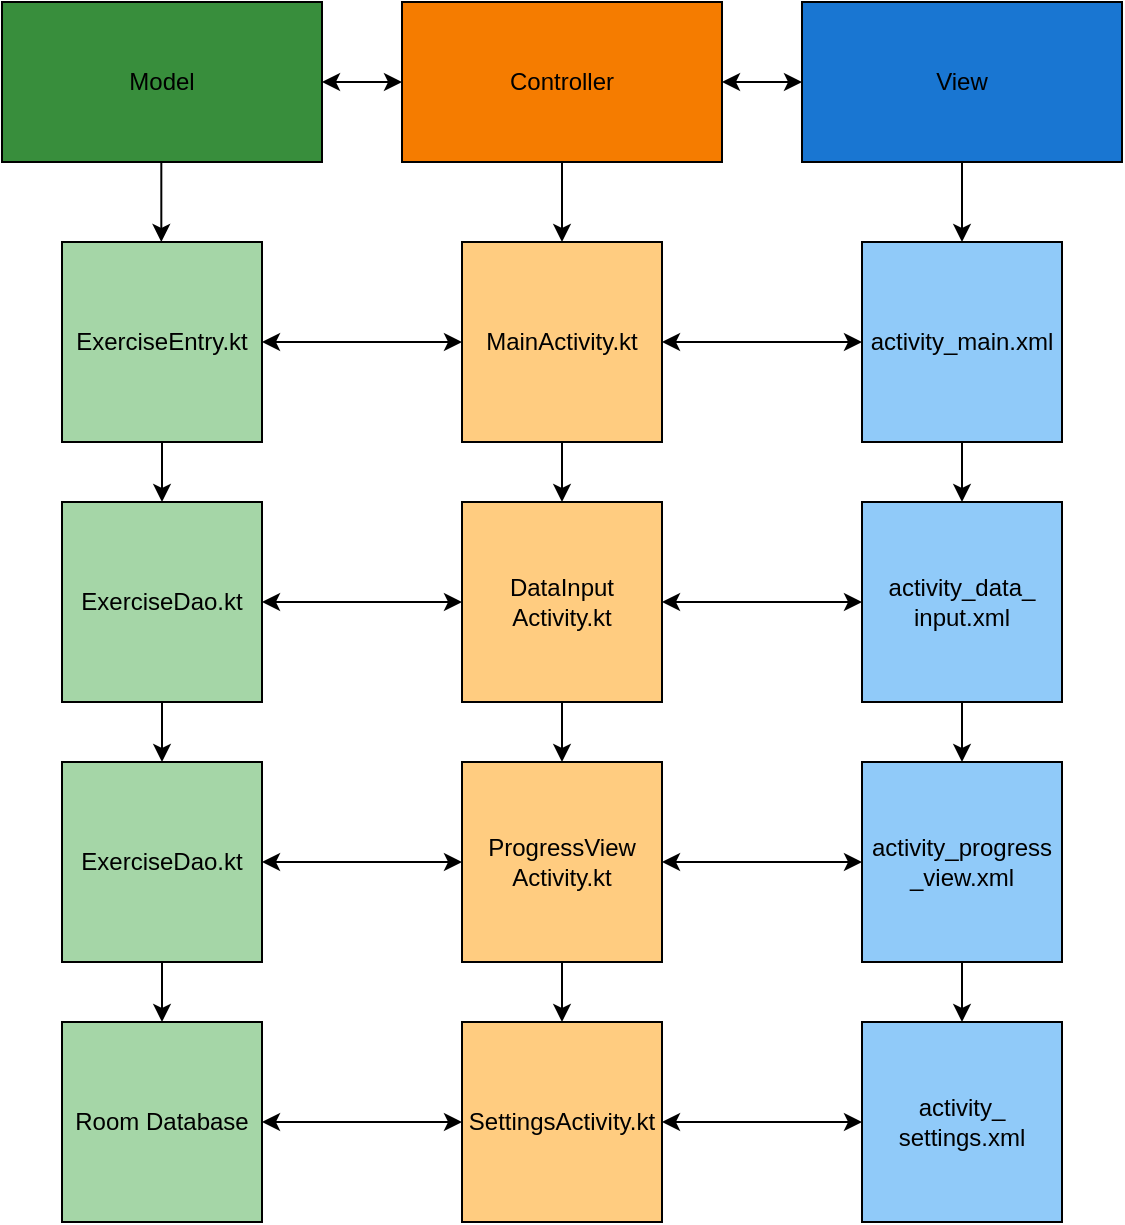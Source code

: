 <mxfile version="28.0.6">
  <diagram name="Page-1" id="APuEniZk1jiS2VduVCoG">
    <mxGraphModel dx="1425" dy="766" grid="1" gridSize="10" guides="1" tooltips="1" connect="1" arrows="1" fold="1" page="1" pageScale="1" pageWidth="850" pageHeight="1100" math="0" shadow="0">
      <root>
        <mxCell id="0" />
        <mxCell id="1" parent="0" />
        <mxCell id="TVGGW7-JHqkgEBfkJVd3-2" value="Model" style="rounded=0;whiteSpace=wrap;html=1;fillColor=light-dark(#388E3C,#388E3C);" vertex="1" parent="1">
          <mxGeometry x="160" y="400" width="160" height="80" as="geometry" />
        </mxCell>
        <mxCell id="TVGGW7-JHqkgEBfkJVd3-69" value="" style="edgeStyle=orthogonalEdgeStyle;rounded=0;orthogonalLoop=1;jettySize=auto;html=1;" edge="1" parent="1" source="TVGGW7-JHqkgEBfkJVd3-3" target="TVGGW7-JHqkgEBfkJVd3-63">
          <mxGeometry relative="1" as="geometry" />
        </mxCell>
        <mxCell id="TVGGW7-JHqkgEBfkJVd3-3" value="View" style="rounded=0;whiteSpace=wrap;html=1;fillColor=light-dark(#1976D2,#1976D2);" vertex="1" parent="1">
          <mxGeometry x="560" y="400" width="160" height="80" as="geometry" />
        </mxCell>
        <mxCell id="TVGGW7-JHqkgEBfkJVd3-77" value="" style="edgeStyle=orthogonalEdgeStyle;rounded=0;orthogonalLoop=1;jettySize=auto;html=1;" edge="1" parent="1" source="TVGGW7-JHqkgEBfkJVd3-4" target="TVGGW7-JHqkgEBfkJVd3-71">
          <mxGeometry relative="1" as="geometry" />
        </mxCell>
        <mxCell id="TVGGW7-JHqkgEBfkJVd3-4" value="Controller" style="rounded=0;whiteSpace=wrap;html=1;fillColor=light-dark(#F57C00,#F57C00);" vertex="1" parent="1">
          <mxGeometry x="360" y="400" width="160" height="80" as="geometry" />
        </mxCell>
        <mxCell id="TVGGW7-JHqkgEBfkJVd3-56" value="" style="edgeStyle=orthogonalEdgeStyle;rounded=0;orthogonalLoop=1;jettySize=auto;html=1;" edge="1" parent="1" source="TVGGW7-JHqkgEBfkJVd3-41" target="TVGGW7-JHqkgEBfkJVd3-46">
          <mxGeometry relative="1" as="geometry" />
        </mxCell>
        <mxCell id="TVGGW7-JHqkgEBfkJVd3-41" value="ExerciseEntry.kt" style="whiteSpace=wrap;html=1;aspect=fixed;fillColor=light-dark(#A5D6A7,#A5D6A7);" vertex="1" parent="1">
          <mxGeometry x="190" y="520" width="100" height="100" as="geometry" />
        </mxCell>
        <mxCell id="TVGGW7-JHqkgEBfkJVd3-45" value="" style="endArrow=classic;html=1;rounded=0;exitX=0.5;exitY=1;exitDx=0;exitDy=0;" edge="1" parent="1">
          <mxGeometry width="50" height="50" relative="1" as="geometry">
            <mxPoint x="239.66" y="480" as="sourcePoint" />
            <mxPoint x="239.66" y="520" as="targetPoint" />
          </mxGeometry>
        </mxCell>
        <mxCell id="TVGGW7-JHqkgEBfkJVd3-57" value="" style="edgeStyle=orthogonalEdgeStyle;rounded=0;orthogonalLoop=1;jettySize=auto;html=1;" edge="1" parent="1" source="TVGGW7-JHqkgEBfkJVd3-46" target="TVGGW7-JHqkgEBfkJVd3-47">
          <mxGeometry relative="1" as="geometry" />
        </mxCell>
        <mxCell id="TVGGW7-JHqkgEBfkJVd3-46" value="ExerciseDao.kt" style="whiteSpace=wrap;html=1;aspect=fixed;fillColor=light-dark(#A5D6A7,#A5D6A7);" vertex="1" parent="1">
          <mxGeometry x="190" y="650" width="100" height="100" as="geometry" />
        </mxCell>
        <mxCell id="TVGGW7-JHqkgEBfkJVd3-59" value="" style="edgeStyle=orthogonalEdgeStyle;rounded=0;orthogonalLoop=1;jettySize=auto;html=1;" edge="1" parent="1" source="TVGGW7-JHqkgEBfkJVd3-47" target="TVGGW7-JHqkgEBfkJVd3-58">
          <mxGeometry relative="1" as="geometry" />
        </mxCell>
        <mxCell id="TVGGW7-JHqkgEBfkJVd3-47" value="ExerciseDao.kt" style="whiteSpace=wrap;html=1;aspect=fixed;fillColor=light-dark(#A5D6A7,#A5D6A7);" vertex="1" parent="1">
          <mxGeometry x="190" y="780" width="100" height="100" as="geometry" />
        </mxCell>
        <mxCell id="TVGGW7-JHqkgEBfkJVd3-58" value="Room Database" style="whiteSpace=wrap;html=1;aspect=fixed;fillColor=light-dark(#A5D6A7,#A5D6A7);" vertex="1" parent="1">
          <mxGeometry x="190" y="910" width="100" height="100" as="geometry" />
        </mxCell>
        <mxCell id="TVGGW7-JHqkgEBfkJVd3-62" value="" style="edgeStyle=orthogonalEdgeStyle;rounded=0;orthogonalLoop=1;jettySize=auto;html=1;" edge="1" parent="1" source="TVGGW7-JHqkgEBfkJVd3-63" target="TVGGW7-JHqkgEBfkJVd3-65">
          <mxGeometry relative="1" as="geometry" />
        </mxCell>
        <mxCell id="TVGGW7-JHqkgEBfkJVd3-63" value="activity_main.xml" style="whiteSpace=wrap;html=1;aspect=fixed;fillColor=light-dark(#90CAF9,#90CAF9);" vertex="1" parent="1">
          <mxGeometry x="590" y="520" width="100" height="100" as="geometry" />
        </mxCell>
        <mxCell id="TVGGW7-JHqkgEBfkJVd3-64" value="" style="edgeStyle=orthogonalEdgeStyle;rounded=0;orthogonalLoop=1;jettySize=auto;html=1;" edge="1" parent="1" source="TVGGW7-JHqkgEBfkJVd3-65" target="TVGGW7-JHqkgEBfkJVd3-67">
          <mxGeometry relative="1" as="geometry" />
        </mxCell>
        <mxCell id="TVGGW7-JHqkgEBfkJVd3-65" value="activity_data_ input.xml" style="whiteSpace=wrap;html=1;aspect=fixed;fillColor=light-dark(#90CAF9,#90CAF9);" vertex="1" parent="1">
          <mxGeometry x="590" y="650" width="100" height="100" as="geometry" />
        </mxCell>
        <mxCell id="TVGGW7-JHqkgEBfkJVd3-66" value="" style="edgeStyle=orthogonalEdgeStyle;rounded=0;orthogonalLoop=1;jettySize=auto;html=1;" edge="1" parent="1" source="TVGGW7-JHqkgEBfkJVd3-67" target="TVGGW7-JHqkgEBfkJVd3-68">
          <mxGeometry relative="1" as="geometry" />
        </mxCell>
        <mxCell id="TVGGW7-JHqkgEBfkJVd3-67" value="activity_progress _view.xml" style="whiteSpace=wrap;html=1;aspect=fixed;fillColor=light-dark(#90CAF9,#90CAF9);" vertex="1" parent="1">
          <mxGeometry x="590" y="780" width="100" height="100" as="geometry" />
        </mxCell>
        <mxCell id="TVGGW7-JHqkgEBfkJVd3-68" value="activity_ settings.xml" style="whiteSpace=wrap;html=1;aspect=fixed;fillColor=light-dark(#90CAF9,#90CAF9);" vertex="1" parent="1">
          <mxGeometry x="590" y="910" width="100" height="100" as="geometry" />
        </mxCell>
        <mxCell id="TVGGW7-JHqkgEBfkJVd3-70" value="" style="edgeStyle=orthogonalEdgeStyle;rounded=0;orthogonalLoop=1;jettySize=auto;html=1;" edge="1" parent="1" source="TVGGW7-JHqkgEBfkJVd3-71" target="TVGGW7-JHqkgEBfkJVd3-73">
          <mxGeometry relative="1" as="geometry" />
        </mxCell>
        <mxCell id="TVGGW7-JHqkgEBfkJVd3-71" value="MainActivity.kt" style="whiteSpace=wrap;html=1;aspect=fixed;fillColor=light-dark(#FFCC80,#FFCC80);" vertex="1" parent="1">
          <mxGeometry x="390" y="520" width="100" height="100" as="geometry" />
        </mxCell>
        <mxCell id="TVGGW7-JHqkgEBfkJVd3-72" value="" style="edgeStyle=orthogonalEdgeStyle;rounded=0;orthogonalLoop=1;jettySize=auto;html=1;" edge="1" parent="1" source="TVGGW7-JHqkgEBfkJVd3-73" target="TVGGW7-JHqkgEBfkJVd3-75">
          <mxGeometry relative="1" as="geometry" />
        </mxCell>
        <mxCell id="TVGGW7-JHqkgEBfkJVd3-73" value="DataInput Activity.kt" style="whiteSpace=wrap;html=1;aspect=fixed;fillColor=light-dark(#FFCC80,#FFCC80);" vertex="1" parent="1">
          <mxGeometry x="390" y="650" width="100" height="100" as="geometry" />
        </mxCell>
        <mxCell id="TVGGW7-JHqkgEBfkJVd3-74" value="" style="edgeStyle=orthogonalEdgeStyle;rounded=0;orthogonalLoop=1;jettySize=auto;html=1;" edge="1" parent="1" source="TVGGW7-JHqkgEBfkJVd3-75" target="TVGGW7-JHqkgEBfkJVd3-76">
          <mxGeometry relative="1" as="geometry" />
        </mxCell>
        <mxCell id="TVGGW7-JHqkgEBfkJVd3-75" value="ProgressView Activity.kt" style="whiteSpace=wrap;html=1;aspect=fixed;fillColor=light-dark(#FFCC80,#FFCC80);" vertex="1" parent="1">
          <mxGeometry x="390" y="780" width="100" height="100" as="geometry" />
        </mxCell>
        <mxCell id="TVGGW7-JHqkgEBfkJVd3-76" value="SettingsActivity.kt" style="whiteSpace=wrap;html=1;aspect=fixed;fillColor=light-dark(#FFCC80,#FFCC80);" vertex="1" parent="1">
          <mxGeometry x="390" y="910" width="100" height="100" as="geometry" />
        </mxCell>
        <mxCell id="TVGGW7-JHqkgEBfkJVd3-90" value="" style="edgeStyle=elbowEdgeStyle;rounded=0;elbow=vertical;html=1;labelBackgroundColor=#ffffff;startArrow=classic;startFill=1;startSize=6;endArrow=classic;endFill=1;endSize=6;jettySize=auto;orthogonalLoop=1;strokeWidth=1;fontSize=14;entryX=0;entryY=0.5;entryDx=0;entryDy=0;exitX=1;exitY=0.5;exitDx=0;exitDy=0;" edge="1" parent="1" source="TVGGW7-JHqkgEBfkJVd3-41" target="TVGGW7-JHqkgEBfkJVd3-71">
          <mxGeometry width="60" height="60" relative="1" as="geometry">
            <mxPoint x="30" y="610" as="sourcePoint" />
            <mxPoint x="90" y="550" as="targetPoint" />
          </mxGeometry>
        </mxCell>
        <mxCell id="TVGGW7-JHqkgEBfkJVd3-91" value="" style="edgeStyle=elbowEdgeStyle;rounded=0;elbow=vertical;html=1;labelBackgroundColor=#ffffff;startArrow=classic;startFill=1;startSize=6;endArrow=classic;endFill=1;endSize=6;jettySize=auto;orthogonalLoop=1;strokeWidth=1;fontSize=14;entryX=0;entryY=0.5;entryDx=0;entryDy=0;exitX=1;exitY=0.5;exitDx=0;exitDy=0;" edge="1" parent="1" source="TVGGW7-JHqkgEBfkJVd3-46" target="TVGGW7-JHqkgEBfkJVd3-73">
          <mxGeometry width="60" height="60" relative="1" as="geometry">
            <mxPoint y="640.14" as="sourcePoint" />
            <mxPoint x="100" y="640.14" as="targetPoint" />
          </mxGeometry>
        </mxCell>
        <mxCell id="TVGGW7-JHqkgEBfkJVd3-92" value="" style="edgeStyle=elbowEdgeStyle;rounded=0;elbow=vertical;html=1;labelBackgroundColor=#ffffff;startArrow=classic;startFill=1;startSize=6;endArrow=classic;endFill=1;endSize=6;jettySize=auto;orthogonalLoop=1;strokeWidth=1;fontSize=14;entryX=0;entryY=0.5;entryDx=0;entryDy=0;exitX=1;exitY=0.5;exitDx=0;exitDy=0;" edge="1" parent="1" source="TVGGW7-JHqkgEBfkJVd3-47" target="TVGGW7-JHqkgEBfkJVd3-75">
          <mxGeometry width="60" height="60" relative="1" as="geometry">
            <mxPoint x="50" y="740" as="sourcePoint" />
            <mxPoint x="150" y="740" as="targetPoint" />
          </mxGeometry>
        </mxCell>
        <mxCell id="TVGGW7-JHqkgEBfkJVd3-93" value="" style="edgeStyle=elbowEdgeStyle;rounded=0;elbow=vertical;html=1;labelBackgroundColor=#ffffff;startArrow=classic;startFill=1;startSize=6;endArrow=classic;endFill=1;endSize=6;jettySize=auto;orthogonalLoop=1;strokeWidth=1;fontSize=14;entryX=0;entryY=0.5;entryDx=0;entryDy=0;exitX=1;exitY=0.5;exitDx=0;exitDy=0;" edge="1" parent="1" source="TVGGW7-JHqkgEBfkJVd3-58" target="TVGGW7-JHqkgEBfkJVd3-76">
          <mxGeometry width="60" height="60" relative="1" as="geometry">
            <mxPoint x="50" y="860" as="sourcePoint" />
            <mxPoint x="150" y="860" as="targetPoint" />
          </mxGeometry>
        </mxCell>
        <mxCell id="TVGGW7-JHqkgEBfkJVd3-95" value="" style="edgeStyle=elbowEdgeStyle;rounded=0;elbow=vertical;html=1;labelBackgroundColor=#ffffff;startArrow=classic;startFill=1;startSize=6;endArrow=classic;endFill=1;endSize=6;jettySize=auto;orthogonalLoop=1;strokeWidth=1;fontSize=14;entryX=0;entryY=0.5;entryDx=0;entryDy=0;exitX=1;exitY=0.5;exitDx=0;exitDy=0;" edge="1" parent="1" source="TVGGW7-JHqkgEBfkJVd3-2" target="TVGGW7-JHqkgEBfkJVd3-4">
          <mxGeometry width="60" height="60" relative="1" as="geometry">
            <mxPoint x="60" y="500" as="sourcePoint" />
            <mxPoint x="160" y="500" as="targetPoint" />
          </mxGeometry>
        </mxCell>
        <mxCell id="TVGGW7-JHqkgEBfkJVd3-96" value="" style="edgeStyle=elbowEdgeStyle;rounded=0;elbow=vertical;html=1;labelBackgroundColor=#ffffff;startArrow=classic;startFill=1;startSize=6;endArrow=classic;endFill=1;endSize=6;jettySize=auto;orthogonalLoop=1;strokeWidth=1;fontSize=14;entryX=0;entryY=0.5;entryDx=0;entryDy=0;exitX=1;exitY=0.5;exitDx=0;exitDy=0;" edge="1" parent="1" source="TVGGW7-JHqkgEBfkJVd3-4" target="TVGGW7-JHqkgEBfkJVd3-3">
          <mxGeometry width="60" height="60" relative="1" as="geometry">
            <mxPoint x="710" y="500" as="sourcePoint" />
            <mxPoint x="810" y="500" as="targetPoint" />
          </mxGeometry>
        </mxCell>
        <mxCell id="TVGGW7-JHqkgEBfkJVd3-97" value="" style="edgeStyle=elbowEdgeStyle;rounded=0;elbow=vertical;html=1;labelBackgroundColor=#ffffff;startArrow=classic;startFill=1;startSize=6;endArrow=classic;endFill=1;endSize=6;jettySize=auto;orthogonalLoop=1;strokeWidth=1;fontSize=14;entryX=0;entryY=0.5;entryDx=0;entryDy=0;exitX=1;exitY=0.5;exitDx=0;exitDy=0;" edge="1" parent="1" source="TVGGW7-JHqkgEBfkJVd3-73" target="TVGGW7-JHqkgEBfkJVd3-65">
          <mxGeometry width="60" height="60" relative="1" as="geometry">
            <mxPoint x="870" y="680" as="sourcePoint" />
            <mxPoint x="970" y="680" as="targetPoint" />
          </mxGeometry>
        </mxCell>
        <mxCell id="TVGGW7-JHqkgEBfkJVd3-98" value="" style="edgeStyle=elbowEdgeStyle;rounded=0;elbow=vertical;html=1;labelBackgroundColor=#ffffff;startArrow=classic;startFill=1;startSize=6;endArrow=classic;endFill=1;endSize=6;jettySize=auto;orthogonalLoop=1;strokeWidth=1;fontSize=14;entryX=0;entryY=0.5;entryDx=0;entryDy=0;exitX=1;exitY=0.5;exitDx=0;exitDy=0;" edge="1" parent="1" source="TVGGW7-JHqkgEBfkJVd3-75" target="TVGGW7-JHqkgEBfkJVd3-67">
          <mxGeometry width="60" height="60" relative="1" as="geometry">
            <mxPoint x="950" y="860" as="sourcePoint" />
            <mxPoint x="1050" y="860" as="targetPoint" />
          </mxGeometry>
        </mxCell>
        <mxCell id="TVGGW7-JHqkgEBfkJVd3-99" value="" style="edgeStyle=elbowEdgeStyle;rounded=0;elbow=vertical;html=1;labelBackgroundColor=#ffffff;startArrow=classic;startFill=1;startSize=6;endArrow=classic;endFill=1;endSize=6;jettySize=auto;orthogonalLoop=1;strokeWidth=1;fontSize=14;entryX=0;entryY=0.5;entryDx=0;entryDy=0;exitX=1;exitY=0.5;exitDx=0;exitDy=0;" edge="1" parent="1" source="TVGGW7-JHqkgEBfkJVd3-71" target="TVGGW7-JHqkgEBfkJVd3-63">
          <mxGeometry width="60" height="60" relative="1" as="geometry">
            <mxPoint x="950" y="590" as="sourcePoint" />
            <mxPoint x="1050" y="590" as="targetPoint" />
          </mxGeometry>
        </mxCell>
        <mxCell id="TVGGW7-JHqkgEBfkJVd3-100" value="" style="edgeStyle=elbowEdgeStyle;rounded=0;elbow=vertical;html=1;labelBackgroundColor=#ffffff;startArrow=classic;startFill=1;startSize=6;endArrow=classic;endFill=1;endSize=6;jettySize=auto;orthogonalLoop=1;strokeWidth=1;fontSize=14;entryX=0;entryY=0.5;entryDx=0;entryDy=0;exitX=1;exitY=0.5;exitDx=0;exitDy=0;" edge="1" parent="1" source="TVGGW7-JHqkgEBfkJVd3-76" target="TVGGW7-JHqkgEBfkJVd3-68">
          <mxGeometry width="60" height="60" relative="1" as="geometry">
            <mxPoint x="980" y="970" as="sourcePoint" />
            <mxPoint x="1080" y="970" as="targetPoint" />
          </mxGeometry>
        </mxCell>
      </root>
    </mxGraphModel>
  </diagram>
</mxfile>
